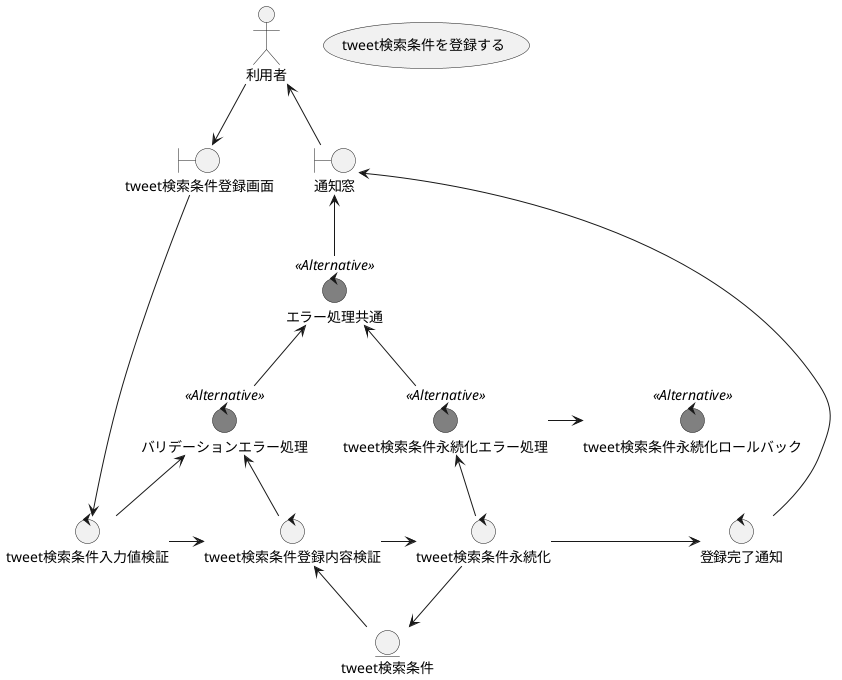 @startuml


'left to right direction

skinparam control {
  BackgroundColor<<Alternative>> Gray

}

usecase tweet検索条件を登録する

actor 利用者
boundary tweet検索条件登録画面
entity tweet検索条件
control tweet検索条件入力値検証
control tweet検索条件登録内容検証
control tweet検索条件永続化
control 登録完了通知
control エラー処理共通 <<Alternative>>
control バリデーションエラー処理 <<Alternative>>
control tweet検索条件永続化エラー処理 <<Alternative>>
control tweet検索条件永続化ロールバック <<Alternative>>
boundary 通知窓

利用者 -d-> tweet検索条件登録画面
tweet検索条件登録画面 -d---> tweet検索条件入力値検証
tweet検索条件入力値検証 -r-> tweet検索条件登録内容検証
tweet検索条件登録内容検証 <-d- tweet検索条件
tweet検索条件登録内容検証 -r-> tweet検索条件永続化
tweet検索条件永続化 -d-> tweet検索条件
tweet検索条件永続化 -r-> 登録完了通知
登録完了通知 -u---> 通知窓
通知窓 -l-> 利用者

エラー処理共通 -u-> 通知窓
tweet検索条件入力値検証 -u-> バリデーションエラー処理
tweet検索条件登録内容検証 -u-> バリデーションエラー処理
バリデーションエラー処理 -u-> エラー処理共通
tweet検索条件永続化 -u-> tweet検索条件永続化エラー処理
tweet検索条件永続化エラー処理 -r-> tweet検索条件永続化ロールバック
tweet検索条件永続化エラー処理 -u-> エラー処理共通

@enduml
